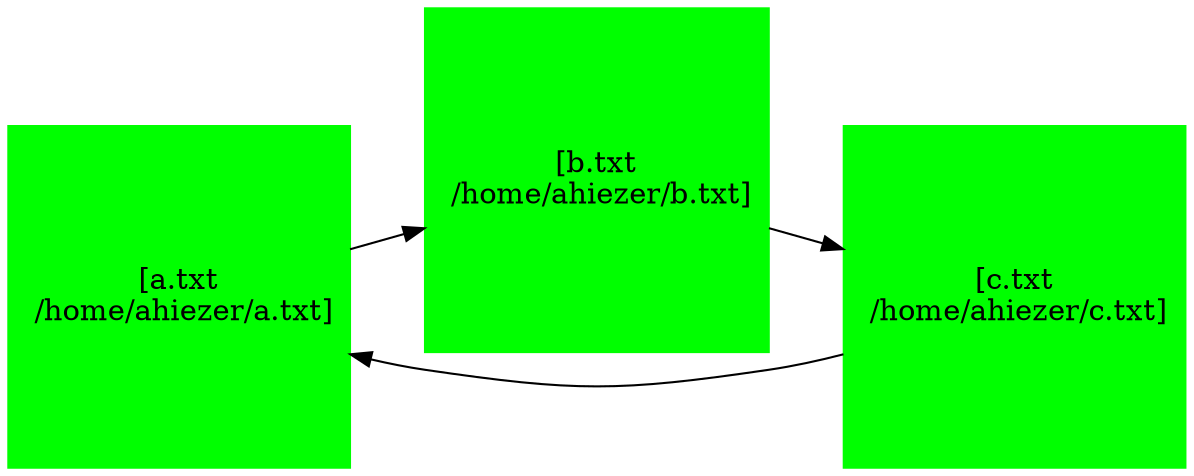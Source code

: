 digraph G {node [shape = square]; 
 graph [rankdir=LR]; 
 node [color = green]; 
 node [style = filled];
"[a.txt\n /home/ahiezer/a.txt]" ->"[b.txt\n /home/ahiezer/b.txt]" ->"[c.txt\n /home/ahiezer/c.txt]" ->"[a.txt\n /home/ahiezer/a.txt]"}
